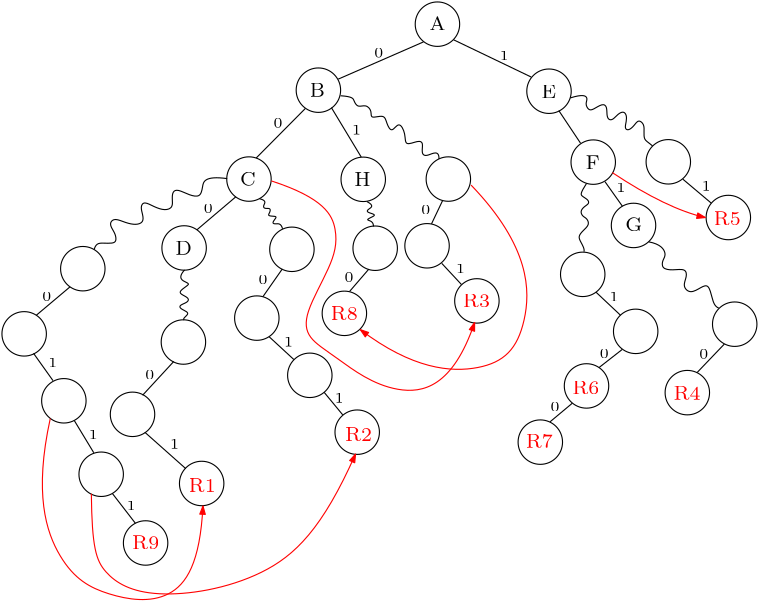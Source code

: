 <?xml version="1.0"?>
<!DOCTYPE ipe SYSTEM "ipe.dtd">
<ipe version="70218" creator="Ipe 7.2.28">
<info created="D:20241121155000" modified="D:20241121160123"/>
<ipestyle name="basic">
<symbol name="arrow/arc(spx)">
<path stroke="sym-stroke" fill="sym-stroke" pen="sym-pen">
0 0 m
-1 0.333 l
-1 -0.333 l
h
</path>
</symbol>
<symbol name="arrow/farc(spx)">
<path stroke="sym-stroke" fill="white" pen="sym-pen">
0 0 m
-1 0.333 l
-1 -0.333 l
h
</path>
</symbol>
<symbol name="arrow/ptarc(spx)">
<path stroke="sym-stroke" fill="sym-stroke" pen="sym-pen">
0 0 m
-1 0.333 l
-0.8 0 l
-1 -0.333 l
h
</path>
</symbol>
<symbol name="arrow/fptarc(spx)">
<path stroke="sym-stroke" fill="white" pen="sym-pen">
0 0 m
-1 0.333 l
-0.8 0 l
-1 -0.333 l
h
</path>
</symbol>
<symbol name="mark/circle(sx)" transformations="translations">
<path fill="sym-stroke">
0.6 0 0 0.6 0 0 e
0.4 0 0 0.4 0 0 e
</path>
</symbol>
<symbol name="mark/disk(sx)" transformations="translations">
<path fill="sym-stroke">
0.6 0 0 0.6 0 0 e
</path>
</symbol>
<symbol name="mark/fdisk(sfx)" transformations="translations">
<group>
<path fill="sym-fill">
0.5 0 0 0.5 0 0 e
</path>
<path fill="sym-stroke" fillrule="eofill">
0.6 0 0 0.6 0 0 e
0.4 0 0 0.4 0 0 e
</path>
</group>
</symbol>
<symbol name="mark/box(sx)" transformations="translations">
<path fill="sym-stroke" fillrule="eofill">
-0.6 -0.6 m
0.6 -0.6 l
0.6 0.6 l
-0.6 0.6 l
h
-0.4 -0.4 m
0.4 -0.4 l
0.4 0.4 l
-0.4 0.4 l
h
</path>
</symbol>
<symbol name="mark/square(sx)" transformations="translations">
<path fill="sym-stroke">
-0.6 -0.6 m
0.6 -0.6 l
0.6 0.6 l
-0.6 0.6 l
h
</path>
</symbol>
<symbol name="mark/fsquare(sfx)" transformations="translations">
<group>
<path fill="sym-fill">
-0.5 -0.5 m
0.5 -0.5 l
0.5 0.5 l
-0.5 0.5 l
h
</path>
<path fill="sym-stroke" fillrule="eofill">
-0.6 -0.6 m
0.6 -0.6 l
0.6 0.6 l
-0.6 0.6 l
h
-0.4 -0.4 m
0.4 -0.4 l
0.4 0.4 l
-0.4 0.4 l
h
</path>
</group>
</symbol>
<symbol name="mark/cross(sx)" transformations="translations">
<group>
<path fill="sym-stroke">
-0.43 -0.57 m
0.57 0.43 l
0.43 0.57 l
-0.57 -0.43 l
h
</path>
<path fill="sym-stroke">
-0.43 0.57 m
0.57 -0.43 l
0.43 -0.57 l
-0.57 0.43 l
h
</path>
</group>
</symbol>
<symbol name="arrow/fnormal(spx)">
<path stroke="sym-stroke" fill="white" pen="sym-pen">
0 0 m
-1 0.333 l
-1 -0.333 l
h
</path>
</symbol>
<symbol name="arrow/pointed(spx)">
<path stroke="sym-stroke" fill="sym-stroke" pen="sym-pen">
0 0 m
-1 0.333 l
-0.8 0 l
-1 -0.333 l
h
</path>
</symbol>
<symbol name="arrow/fpointed(spx)">
<path stroke="sym-stroke" fill="white" pen="sym-pen">
0 0 m
-1 0.333 l
-0.8 0 l
-1 -0.333 l
h
</path>
</symbol>
<symbol name="arrow/linear(spx)">
<path stroke="sym-stroke" pen="sym-pen">
-1 0.333 m
0 0 l
-1 -0.333 l
</path>
</symbol>
<symbol name="arrow/fdouble(spx)">
<path stroke="sym-stroke" fill="white" pen="sym-pen">
0 0 m
-1 0.333 l
-1 -0.333 l
h
-1 0 m
-2 0.333 l
-2 -0.333 l
h
</path>
</symbol>
<symbol name="arrow/double(spx)">
<path stroke="sym-stroke" fill="sym-stroke" pen="sym-pen">
0 0 m
-1 0.333 l
-1 -0.333 l
h
-1 0 m
-2 0.333 l
-2 -0.333 l
h
</path>
</symbol>
<symbol name="arrow/mid-normal(spx)">
<path stroke="sym-stroke" fill="sym-stroke" pen="sym-pen">
0.5 0 m
-0.5 0.333 l
-0.5 -0.333 l
h
</path>
</symbol>
<symbol name="arrow/mid-fnormal(spx)">
<path stroke="sym-stroke" fill="white" pen="sym-pen">
0.5 0 m
-0.5 0.333 l
-0.5 -0.333 l
h
</path>
</symbol>
<symbol name="arrow/mid-pointed(spx)">
<path stroke="sym-stroke" fill="sym-stroke" pen="sym-pen">
0.5 0 m
-0.5 0.333 l
-0.3 0 l
-0.5 -0.333 l
h
</path>
</symbol>
<symbol name="arrow/mid-fpointed(spx)">
<path stroke="sym-stroke" fill="white" pen="sym-pen">
0.5 0 m
-0.5 0.333 l
-0.3 0 l
-0.5 -0.333 l
h
</path>
</symbol>
<symbol name="arrow/mid-double(spx)">
<path stroke="sym-stroke" fill="sym-stroke" pen="sym-pen">
1 0 m
0 0.333 l
0 -0.333 l
h
0 0 m
-1 0.333 l
-1 -0.333 l
h
</path>
</symbol>
<symbol name="arrow/mid-fdouble(spx)">
<path stroke="sym-stroke" fill="white" pen="sym-pen">
1 0 m
0 0.333 l
0 -0.333 l
h
0 0 m
-1 0.333 l
-1 -0.333 l
h
</path>
</symbol>
<anglesize name="22.5 deg" value="22.5"/>
<anglesize name="30 deg" value="30"/>
<anglesize name="45 deg" value="45"/>
<anglesize name="60 deg" value="60"/>
<anglesize name="90 deg" value="90"/>
<arrowsize name="large" value="10"/>
<arrowsize name="small" value="5"/>
<arrowsize name="tiny" value="3"/>
<color name="blue" value="0 0 1"/>
<color name="brown" value="0.647 0.165 0.165"/>
<color name="darkblue" value="0 0 0.545"/>
<color name="darkcyan" value="0 0.545 0.545"/>
<color name="darkgray" value="0.663"/>
<color name="darkgreen" value="0 0.392 0"/>
<color name="darkmagenta" value="0.545 0 0.545"/>
<color name="darkorange" value="1 0.549 0"/>
<color name="darkred" value="0.545 0 0"/>
<color name="gold" value="1 0.843 0"/>
<color name="gray" value="0.745"/>
<color name="green" value="0 1 0"/>
<color name="lightblue" value="0.678 0.847 0.902"/>
<color name="lightcyan" value="0.878 1 1"/>
<color name="lightgray" value="0.827"/>
<color name="lightgreen" value="0.565 0.933 0.565"/>
<color name="lightyellow" value="1 1 0.878"/>
<color name="navy" value="0 0 0.502"/>
<color name="orange" value="1 0.647 0"/>
<color name="pink" value="1 0.753 0.796"/>
<color name="purple" value="0.627 0.125 0.941"/>
<color name="red" value="1 0 0"/>
<color name="seagreen" value="0.18 0.545 0.341"/>
<color name="turquoise" value="0.251 0.878 0.816"/>
<color name="violet" value="0.933 0.51 0.933"/>
<color name="yellow" value="1 1 0"/>
<dashstyle name="dash dot dotted" value="[4 2 1 2 1 2] 0"/>
<dashstyle name="dash dotted" value="[4 2 1 2] 0"/>
<dashstyle name="dashed" value="[4] 0"/>
<dashstyle name="dotted" value="[1 3] 0"/>
<gridsize name="10 pts (~3.5 mm)" value="10"/>
<gridsize name="14 pts (~5 mm)" value="14"/>
<gridsize name="16 pts (~6 mm)" value="16"/>
<gridsize name="20 pts (~7 mm)" value="20"/>
<gridsize name="28 pts (~10 mm)" value="28"/>
<gridsize name="32 pts (~12 mm)" value="32"/>
<gridsize name="4 pts" value="4"/>
<gridsize name="56 pts (~20 mm)" value="56"/>
<gridsize name="8 pts (~3 mm)" value="8"/>
<opacity name="10%" value="0.1"/>
<opacity name="30%" value="0.3"/>
<opacity name="50%" value="0.5"/>
<opacity name="75%" value="0.75"/>
<pen name="fat" value="1.2"/>
<pen name="heavier" value="0.8"/>
<pen name="ultrafat" value="2"/>
<symbolsize name="large" value="5"/>
<symbolsize name="small" value="2"/>
<symbolsize name="tiny" value="1.1"/>
<textsize name="Huge" value="\Huge"/>
<textsize name="LARGE" value="\LARGE"/>
<textsize name="Large" value="\Large"/>
<textsize name="footnote" value="\footnotesize"/>
<textsize name="huge" value="\huge"/>
<textsize name="large" value="\large"/>
<textsize name="script" value="\scriptsize"/>
<textsize name="small" value="\small"/>
<textsize name="tiny" value="\tiny"/>
<textstyle name="center" begin="\begin{center}" end="\end{center}"/>
<textstyle name="item" begin="\begin{itemize}\item{}" end="\end{itemize}"/>
<textstyle name="itemize" begin="\begin{itemize}" end="\end{itemize}"/>
<tiling name="falling" angle="-60" step="4" width="1"/>
<tiling name="rising" angle="30" step="4" width="1"/>
</ipestyle>
<page>
<layer name="alpha"/>
<view layers="alpha" active="alpha"/>
<path layer="alpha" matrix="1 0 0 1 89.959 80.7" stroke="black">
8 0 0 8 232 672 e
</path>
<path matrix="1 0 0 1 47.105 56.9388" stroke="black">
8 0 0 8 232 672 e
</path>
<path matrix="1 0 0 1 130.124 56.5598" stroke="black">
8 0 0 8 232 672 e
</path>
<text matrix="1 0 0 1 88.8218 78.4255" transformations="translations" pos="230.174 672.121" stroke="black" type="label" width="5.881" height="4.765" depth="0" valign="baseline" size="script">A</text>
<text matrix="1 0 0 1 45.7333 54.4168" transformations="translations" pos="230.174 672.121" stroke="black" type="label" width="5.569" height="4.765" depth="0" valign="baseline" size="script">B</text>
<text matrix="1 0 0 1 129.131 53.9114" transformations="translations" pos="230.174 672.121" stroke="black" type="label" width="5.355" height="4.765" depth="0" valign="baseline" size="script">E</text>
<path matrix="1 0 0 1 22.1077 24.9387" stroke="black">
8 0 0 8 232 672 e
</path>
<text matrix="1 0 0 1 20.736 22.4167" transformations="translations" pos="230.174 672.121" stroke="black" type="label" width="5.687" height="4.765" depth="0" valign="baseline" size="script">C</text>
<path matrix="1 0 0 1 63.2506 24.8414" stroke="black">
8 0 0 8 232 672 e
</path>
<text matrix="1 0 0 1 61.8789 22.3194" transformations="translations" pos="230.174 672.121" stroke="black" type="label" width="5.881" height="4.765" depth="0" valign="baseline" size="script">H</text>
<path matrix="1 0 0 1 89.959 80.7" stroke="black">
226.972 665.617 m
196.276 652.215 l
</path>
<path matrix="1 0 0 1 89.959 80.7" stroke="black">
237.828 666.365 m
265.754 652.964 l
</path>
<path matrix="1 0 0 1 89.959 80.7" stroke="black">
184.471 641.676 m
166.772 623.843 l
</path>
<path matrix="1 0 0 1 89.959 80.7" stroke="black">
193.831 641.942 m
204.566 624.154 l
</path>
<text matrix="1 0 0 1 90.6505 78.9135" transformations="translations" pos="208.458 661.775" stroke="black" type="label" width="3.39" height="3.21" depth="0" valign="baseline" size="tiny">0</text>
<text matrix="1 0 0 1 135.832 77.9341" transformations="translations" pos="208.458 661.775" stroke="black" type="label" width="3.39" height="3.21" depth="0" valign="baseline" size="tiny">1</text>
<path matrix="1 0 0 1 -1.236 0.136" stroke="black">
8 0 0 8 232 672 e
</path>
<text matrix="1 0 0 1 -2.6077 -2.386" transformations="translations" pos="230.174 672.121" stroke="black" type="label" width="5.998" height="4.765" depth="0" valign="baseline" size="script">D</text>
<path matrix="1 0 0 1 37.5725 -0.3504" stroke="black">
8 0 0 8 232 672 e
</path>
<path matrix="1 0 0 1 93.8883 24.9385" stroke="black">
8 0 0 8 232 672 e
</path>
<path matrix="1 0 0 1 89.959 80.7" stroke="black">
197.15 646.228 m
201.527 645.936
201.819 644.477
203.278 641.851
206.293 643.213
208.53 640.684
207.655 637.766
213.004 639.614
213.588 636.501
215.533 632.514
218.159 637.377
220.688 632.416
220.104 627.942
225.259 630.276
227.01 629.304
226.135 625.608
227.788 623.857
232.652 626.872
232.554 623.468 c
</path>
<path matrix="1 0 0 1 86.221 0.9133" stroke="black">
8 0 0 8 232 672 e
</path>
<path matrix="1 0 0 1 104.164 -18.9253" stroke="black">
8 0 0 8 232 672 e
</path>
<path matrix="1 0 0 1 89.959 80.7" stroke="black">
233.852 608.483 m
229.86 600.1 l
</path>
<path matrix="1 0 0 1 89.959 80.7" stroke="black">
233.541 585.901 m
240.654 578.265 l
</path>
<path matrix="1 0 0 1 67.5463 0.0379" stroke="black">
8 0 0 8 232 672 e
</path>
<path matrix="1 0 0 1 89.959 80.7" stroke="black">
206.635 608.12 m
209.455 606.661
206.732 605.299
206.538 604.327
208.775 603.743
209.747 603.16
207.705 602.284
206.44 601.506
207.802 601.312
208.969 600.436
208.969 599.172 c
</path>
<path matrix="1 0 0 1 56.4586 -23.403" stroke="black">
8 0 0 8 232 672 e
</path>
<text matrix="1 0 0 1 88.6335 77.1846" transformations="translations" pos="194.858 568.999" stroke="red" type="label" width="9.755" height="4.765" depth="0" valign="baseline" size="script">R8</text>
<path matrix="1 0 0 1 89.959 80.7" stroke="black">
207.297 583.819 m
200.377 575.79 l
</path>
<text matrix="1 0 0 1 136.24 81.781" transformations="translations" pos="194.858 568.999" stroke="red" type="label" width="9.755" height="4.765" depth="0" valign="baseline" size="script">R3</text>
<path matrix="1 0 0 1 89.959 80.7" stroke="black">
159.425 609.862 m
145.364 597.933 l
</path>
<path matrix="1 0 0 1 89.959 80.7" stroke="black">
167.982 609.158 m
170.577 608.51
169.109 606.7
169.587 605.437
172.011 605.915
171.738 604.241
170.714 602.91
173.548 602.876
174.265 602.568
172.25 600.383
173.616 599.939
175.699 600.383
176.245 598.334 c
</path>
<path matrix="1 0 0 1 24.9367 -25.117" stroke="black">
8 0 0 8 232 672 e
</path>
<path matrix="1 0 0 1 44.0172 -45.714" stroke="black">
8 0 0 8 232 672 e
</path>
<path matrix="1 0 0 1 61.0758 -66.184" stroke="black">
8 0 0 8 232 672 e
</path>
<path matrix="1 0 0 1 89.959 80.7" stroke="black">
176.159 583.884 m
169.185 573.914 l
</path>
<path matrix="1 0 0 1 89.959 80.7" stroke="black">
171.375 559.506 m
180.308 551.265 l
</path>
<path matrix="1 0 0 1 89.959 80.7" stroke="black">
191.208 539.469 m
197.907 531.351 l
</path>
<text matrix="1 0 0 1 93.8227 33.6189" transformations="translations" pos="194.858 568.999" stroke="red" type="label" width="9.755" height="4.765" depth="0" valign="baseline" size="script">R2</text>
<path matrix="1 0 0 1 -1.4889 -33.729" stroke="black">
8 0 0 8 232 672 e
</path>
<path matrix="1 0 0 1 -19.811 -59.759" stroke="black">
8 0 0 8 232 672 e
</path>
<path matrix="1 0 0 1 5.0819 -84.652" stroke="black">
8 0 0 8 232 672 e
</path>
<path matrix="1 0 0 1 89.959 80.7" stroke="black">
140.978 583.529 m
138.212 580.475
142.476 578.804
142.592 578.227
139.192 576.037
139.307 574.827
142.707 573.444
142.188 571.831
139.134 570.908
139.192 569.641
142.015 568.488
142.419 567.451
140.229 565.952
140.805 565.491 c
</path>
<path matrix="1 0 0 1 89.959 80.7" stroke="black">
136.971 550.459 m
125.964 538.53 l
h
</path>
<path matrix="1 0 0 1 89.959 80.7" stroke="black">
126.771 524.987 m
141.294 512.078 l
h
</path>
<text matrix="1 0 0 1 37.5197 15.2777" transformations="translations" pos="194.858 568.999" stroke="red" type="label" width="9.755" height="4.765" depth="0" valign="baseline" size="script">R1</text>
<path matrix="1 0 0 1 -37.705 -7.3282" stroke="black">
8 0 0 8 232 672 e
</path>
<path matrix="1 0 0 1 -58.818 -30.788" stroke="black">
8 0 0 8 232 672 e
</path>
<path matrix="1 0 0 1 -44.529 -54.887" stroke="black">
8 0 0 8 232 672 e
</path>
<path matrix="1 0 0 1 -31.093 -81.332" stroke="black">
8 0 0 8 232 672 e
</path>
<path matrix="1 0 0 1 -15.098 -106.071" stroke="black">
8 0 0 8 232 672 e
</path>
<path matrix="1 0 0 1 89.959 80.7" stroke="black">
156.308 616.403 m
147.998 617.526
147.474 612.884
146.575 609.664
142.832 610.338
138.415 612.659
136.618 611.761
136.468 609.065
136.842 605.996
133.997 604.798
129.954 606.22
126.361 608.317
125.013 606.295
125.986 603.301
126.211 600.68
123.591 599.632
119.772 600.456
115.804 602.252
114.007 600.605
114.606 598.659
116.104 596.488
116.478 593.792
115.056 593.044
111.761 593.193
109.291 593.193
108.542 591.471
108.467 590.872 c
</path>
<path matrix="1 0 0 1 89.959 80.7" stroke="black">
99.7504 577.455 m
87.6403 567.253 l
</path>
<path matrix="1 0 0 1 89.959 80.7" stroke="black">
86.5971 553.497 m
93.6001 543.673 l
</path>
<path matrix="1 0 0 1 89.959 80.7" stroke="black">
101.284 529.278 m
108.287 517.704 l
</path>
<path matrix="1 0 0 1 89.959 80.7" stroke="black">
114.998 503.017 m
123.266 492.318 l
</path>
<text matrix="1 0 0 1 17.1754 -5.3195" transformations="translations" pos="194.858 568.999" stroke="red" type="label" width="9.755" height="4.765" depth="0" valign="baseline" size="script">R9</text>
<text matrix="1 0 0 1 54.3715 53.6324" transformations="translations" pos="208.458 661.775" stroke="black" type="label" width="3.39" height="3.21" depth="0" valign="baseline" size="tiny">0</text>
<text matrix="1 0 0 1 29.255 22.9344" transformations="translations" pos="208.458 661.775" stroke="black" type="label" width="3.39" height="3.21" depth="0" valign="baseline" size="tiny">0</text>
<text matrix="1 0 0 1 48.9542 -2.6745" transformations="translations" pos="208.458 661.775" stroke="black" type="label" width="3.39" height="3.21" depth="0" valign="baseline" size="tiny">0</text>
<text matrix="1 0 0 1 8.2425 -36.984" transformations="translations" pos="208.458 661.775" stroke="black" type="label" width="3.39" height="3.21" depth="0" valign="baseline" size="tiny">0</text>
<text matrix="1 0 0 1 -28.858 -8.7484" transformations="translations" pos="208.458 661.775" stroke="black" type="label" width="3.39" height="3.21" depth="0" valign="baseline" size="tiny">0</text>
<text matrix="1 0 0 1 79.9805 -1.8537" transformations="translations" pos="208.458 661.775" stroke="black" type="label" width="3.39" height="3.21" depth="0" valign="baseline" size="tiny">0</text>
<text matrix="1 0 0 1 107.559 22.442" transformations="translations" pos="208.458 661.775" stroke="black" type="label" width="3.39" height="3.21" depth="0" valign="baseline" size="tiny">0</text>
<text matrix="1 0 0 1 82.6439 51.1762" transformations="translations" pos="208.458 661.775" stroke="black" type="label" width="3.39" height="3.21" depth="0" valign="baseline" size="tiny">1</text>
<text matrix="1 0 0 1 120.072 1.2716" transformations="translations" pos="208.458 661.775" stroke="black" type="label" width="3.39" height="3.21" depth="0" valign="baseline" size="tiny">1</text>
<text matrix="1 0 0 1 58.184 -25.158" transformations="translations" pos="208.458 661.775" stroke="black" type="label" width="3.39" height="3.21" depth="0" valign="baseline" size="tiny">1</text>
<text matrix="1 0 0 1 76.4058 -45.35" transformations="translations" pos="208.458 661.775" stroke="black" type="label" width="3.39" height="3.21" depth="0" valign="baseline" size="tiny">1</text>
<text matrix="1 0 0 1 -26.687 -32.545" transformations="translations" pos="208.458 661.775" stroke="black" type="label" width="3.39" height="3.21" depth="0" valign="baseline" size="tiny">1</text>
<text matrix="1 0 0 1 -12.076 -58.483" transformations="translations" pos="208.458 661.775" stroke="black" type="label" width="3.39" height="3.21" depth="0" valign="baseline" size="tiny">1</text>
<text matrix="1 0 0 1 1.5488 -84.092" transformations="translations" pos="208.458 661.775" stroke="black" type="label" width="3.39" height="3.21" depth="0" valign="baseline" size="tiny">1</text>
<text matrix="1 0 0 1 17.144 -61.93" transformations="translations" pos="208.458 661.775" stroke="black" type="label" width="3.39" height="3.21" depth="0" valign="baseline" size="tiny">1</text>
<path matrix="1 0 0 1 146.045 31.0347" stroke="black">
8 0 0 8 232 672 e
</path>
<text matrix="1 0 0 1 145.052 28.3863" transformations="translations" pos="230.174 672.121" stroke="black" type="label" width="5.14" height="4.765" depth="0" valign="baseline" size="script">F</text>
<path matrix="1 0 0 1 89.959 80.7" stroke="black">
275.691 640.884 m
283.528 629.127 l
</path>
<path matrix="1 0 0 1 173.073 31.1501" stroke="black">
8 0 0 8 232 672 e
</path>
<path matrix="1 0 0 1 194.684 11.0952" stroke="black">
8 0 0 8 232 672 e
</path>
<path matrix="1 0 0 1 160.551 8.2397" stroke="black">
8 0 0 8 232 672 e
</path>
<path matrix="1 0 0 1 142.265 -9.3651" stroke="black">
8 0 0 8 232 672 e
</path>
<path matrix="1 0 0 1 161.329 -29.888" stroke="black">
8 0 0 8 232 672 e
</path>
<path matrix="1 0 0 1 143.627 -49.535" stroke="black">
8 0 0 8 232 672 e
</path>
<path matrix="1 0 0 1 126.995 -69.766" stroke="black">
8 0 0 8 232 672 e
</path>
<path matrix="1 0 0 1 89.959 80.7" stroke="black">
279.835 645.449 m
284.388 646.89
286.463 645.507
285.08 643.432
286.405 640.954
287.961 641.127
291.477 643.547
293.09 642.395
292.917 639.225
293.551 637.554
295.107 637.439
296.951 639.686
299.026 640.724
300.121 639.283
300.063 637.093
299.314 634.327
300.812 633.635
302.829 635.422
304.328 637.785
306.518 635.998
306.345 633.174
306.345 630.35
307.613 629.659
309.457 628.16 c
</path>
<path matrix="1 0 0 1 89.959 80.7" stroke="black">
292.317 615.296 m
298.585 606.461 l
</path>
<path matrix="1 0 0 1 89.959 80.7" stroke="black">
285.676 614.667 m
283.414 611.163
283.725 610.142
286.253 608.9
286.697 607.392
284.967 606.461
283.325 604.686
284.257 602.734
285.765 602.202
286.874 599.851
284.346 597.633
282.66 595.637
283.414 593.818
285.055 591.024
284.745 590.092 c
</path>
<path matrix="1 0 0 1 89.959 80.7" stroke="black">
289.1 575.497 m
297.917 567.199 l
</path>
<path matrix="1 0 0 1 89.959 80.7" stroke="black">
298.551 554.924 m
290.137 548.354 l
</path>
<path matrix="1 0 0 1 89.959 80.7" stroke="black">
280.571 535.56 m
272.503 528.818 l
</path>
<path matrix="1 0 0 1 196.979 -27.308" stroke="black">
8 0 0 8 232 672 e
</path>
<path matrix="1 0 0 1 179.92 -51.948" stroke="black">
8 0 0 8 232 672 e
</path>
<path matrix="1 0 0 1 89.959 80.7" stroke="black">
308.045 593.641 m
312.367 592.834
314.73 589.146
313.001 587.244
312.655 583.96
316.516 583.326
321.472 584.132
321.876 581.078
320.147 577.62
323.028 574.797
327.005 577.39
329.656 578.485
330.866 573.413
331.788 570.359
333.286 569.783 c
</path>
<path matrix="1 0 0 1 89.959 80.7" stroke="black">
335.288 556.841 m
325.484 546.594 l
</path>
<path matrix="1 0 0 1 89.959 80.7" stroke="black">
320.341 616.199 m
330.599 607.555 l
</path>
<text matrix="1 0 0 1 171.834 -29.319" transformations="translations" pos="208.458 661.775" stroke="black" type="label" width="3.39" height="3.21" depth="0" valign="baseline" size="tiny">0</text>
<text matrix="1 0 0 1 154.132 -48.48" transformations="translations" pos="208.458 661.775" stroke="black" type="label" width="3.39" height="3.21" depth="0" valign="baseline" size="tiny">0</text>
<text matrix="1 0 0 1 208.554 30.9849" transformations="translations" pos="208.458 661.775" stroke="black" type="label" width="3.39" height="3.21" depth="0" valign="baseline" size="tiny">1</text>
<text matrix="1 0 0 1 177.856 30.4924" transformations="translations" pos="208.458 661.775" stroke="black" type="label" width="3.39" height="3.21" depth="0" valign="baseline" size="tiny">1</text>
<text matrix="1 0 0 1 175.394 -8.906" transformations="translations" pos="208.458 661.775" stroke="black" type="label" width="3.39" height="3.21" depth="0" valign="baseline" size="tiny">1</text>
<text matrix="1 0 0 1 207.621 -29.483" transformations="translations" pos="208.458 661.775" stroke="black" type="label" width="3.39" height="3.21" depth="0" valign="baseline" size="tiny">0</text>
<text matrix="1 0 0 1 226.528 111.33" transformations="translations" pos="194.858 568.999" stroke="red" type="label" width="9.755" height="4.765" depth="0" valign="baseline" size="script">R5</text>
<text matrix="1 0 0 1 212.082 48.4564" transformations="translations" pos="194.858 568.999" stroke="red" type="label" width="12.44" height="4.765" depth="0" valign="baseline" size="script">R4
</text>
<text matrix="1 0 0 1 175.638 50.4263" transformations="translations" pos="194.858 568.999" stroke="red" type="label" width="9.755" height="4.765" depth="0" valign="baseline" size="script">R6</text>
<text matrix="1 0 0 1 158.894 31.2196" transformations="translations" pos="194.858 568.999" stroke="red" type="label" width="9.755" height="4.765" depth="0" valign="baseline" size="script">R7</text>
<text matrix="1 0 0 1 159.39 6.0672" transformations="translations" pos="230.174 672.121" stroke="black" type="label" width="6.164" height="4.765" depth="0" valign="baseline" size="script">G</text>
<path stroke="red" arrow="normal/tiny">
384.913 699.257 m
404.499 686.241
418.398 683.082 c
</path>
<path stroke="red" arrow="normal/tiny">
262.199 696.263 m
281.18 690.078
287.152 677.922
283.739 665.552
273.716 648.064
274.995 639.534
284.379 633.775
305.919 617.354
327.459 622.046
335.35 645.292 c
</path>
<path stroke="red" arrow="normal/tiny">
334.07 694.77 m
355.397 672.59
355.61 640.6
341.108 626.098
312.957 628.444
294.189 642.733 c
</path>
<path stroke="red" arrow="normal/tiny">
197.366 583.658 m
197.579 564.25
200.565 554.867
217.413 544.843
260.92 551.668
280.54 571.075
292.483 597.947 c
</path>
<path stroke="red" arrow="normal/tiny">
182.579 610.727 m
176.64 583.686
185.485 556.013
202.544 546.662
226.678 543.124
236.535 558.793
237.545 579.263 c
</path>
</page>
</ipe>
